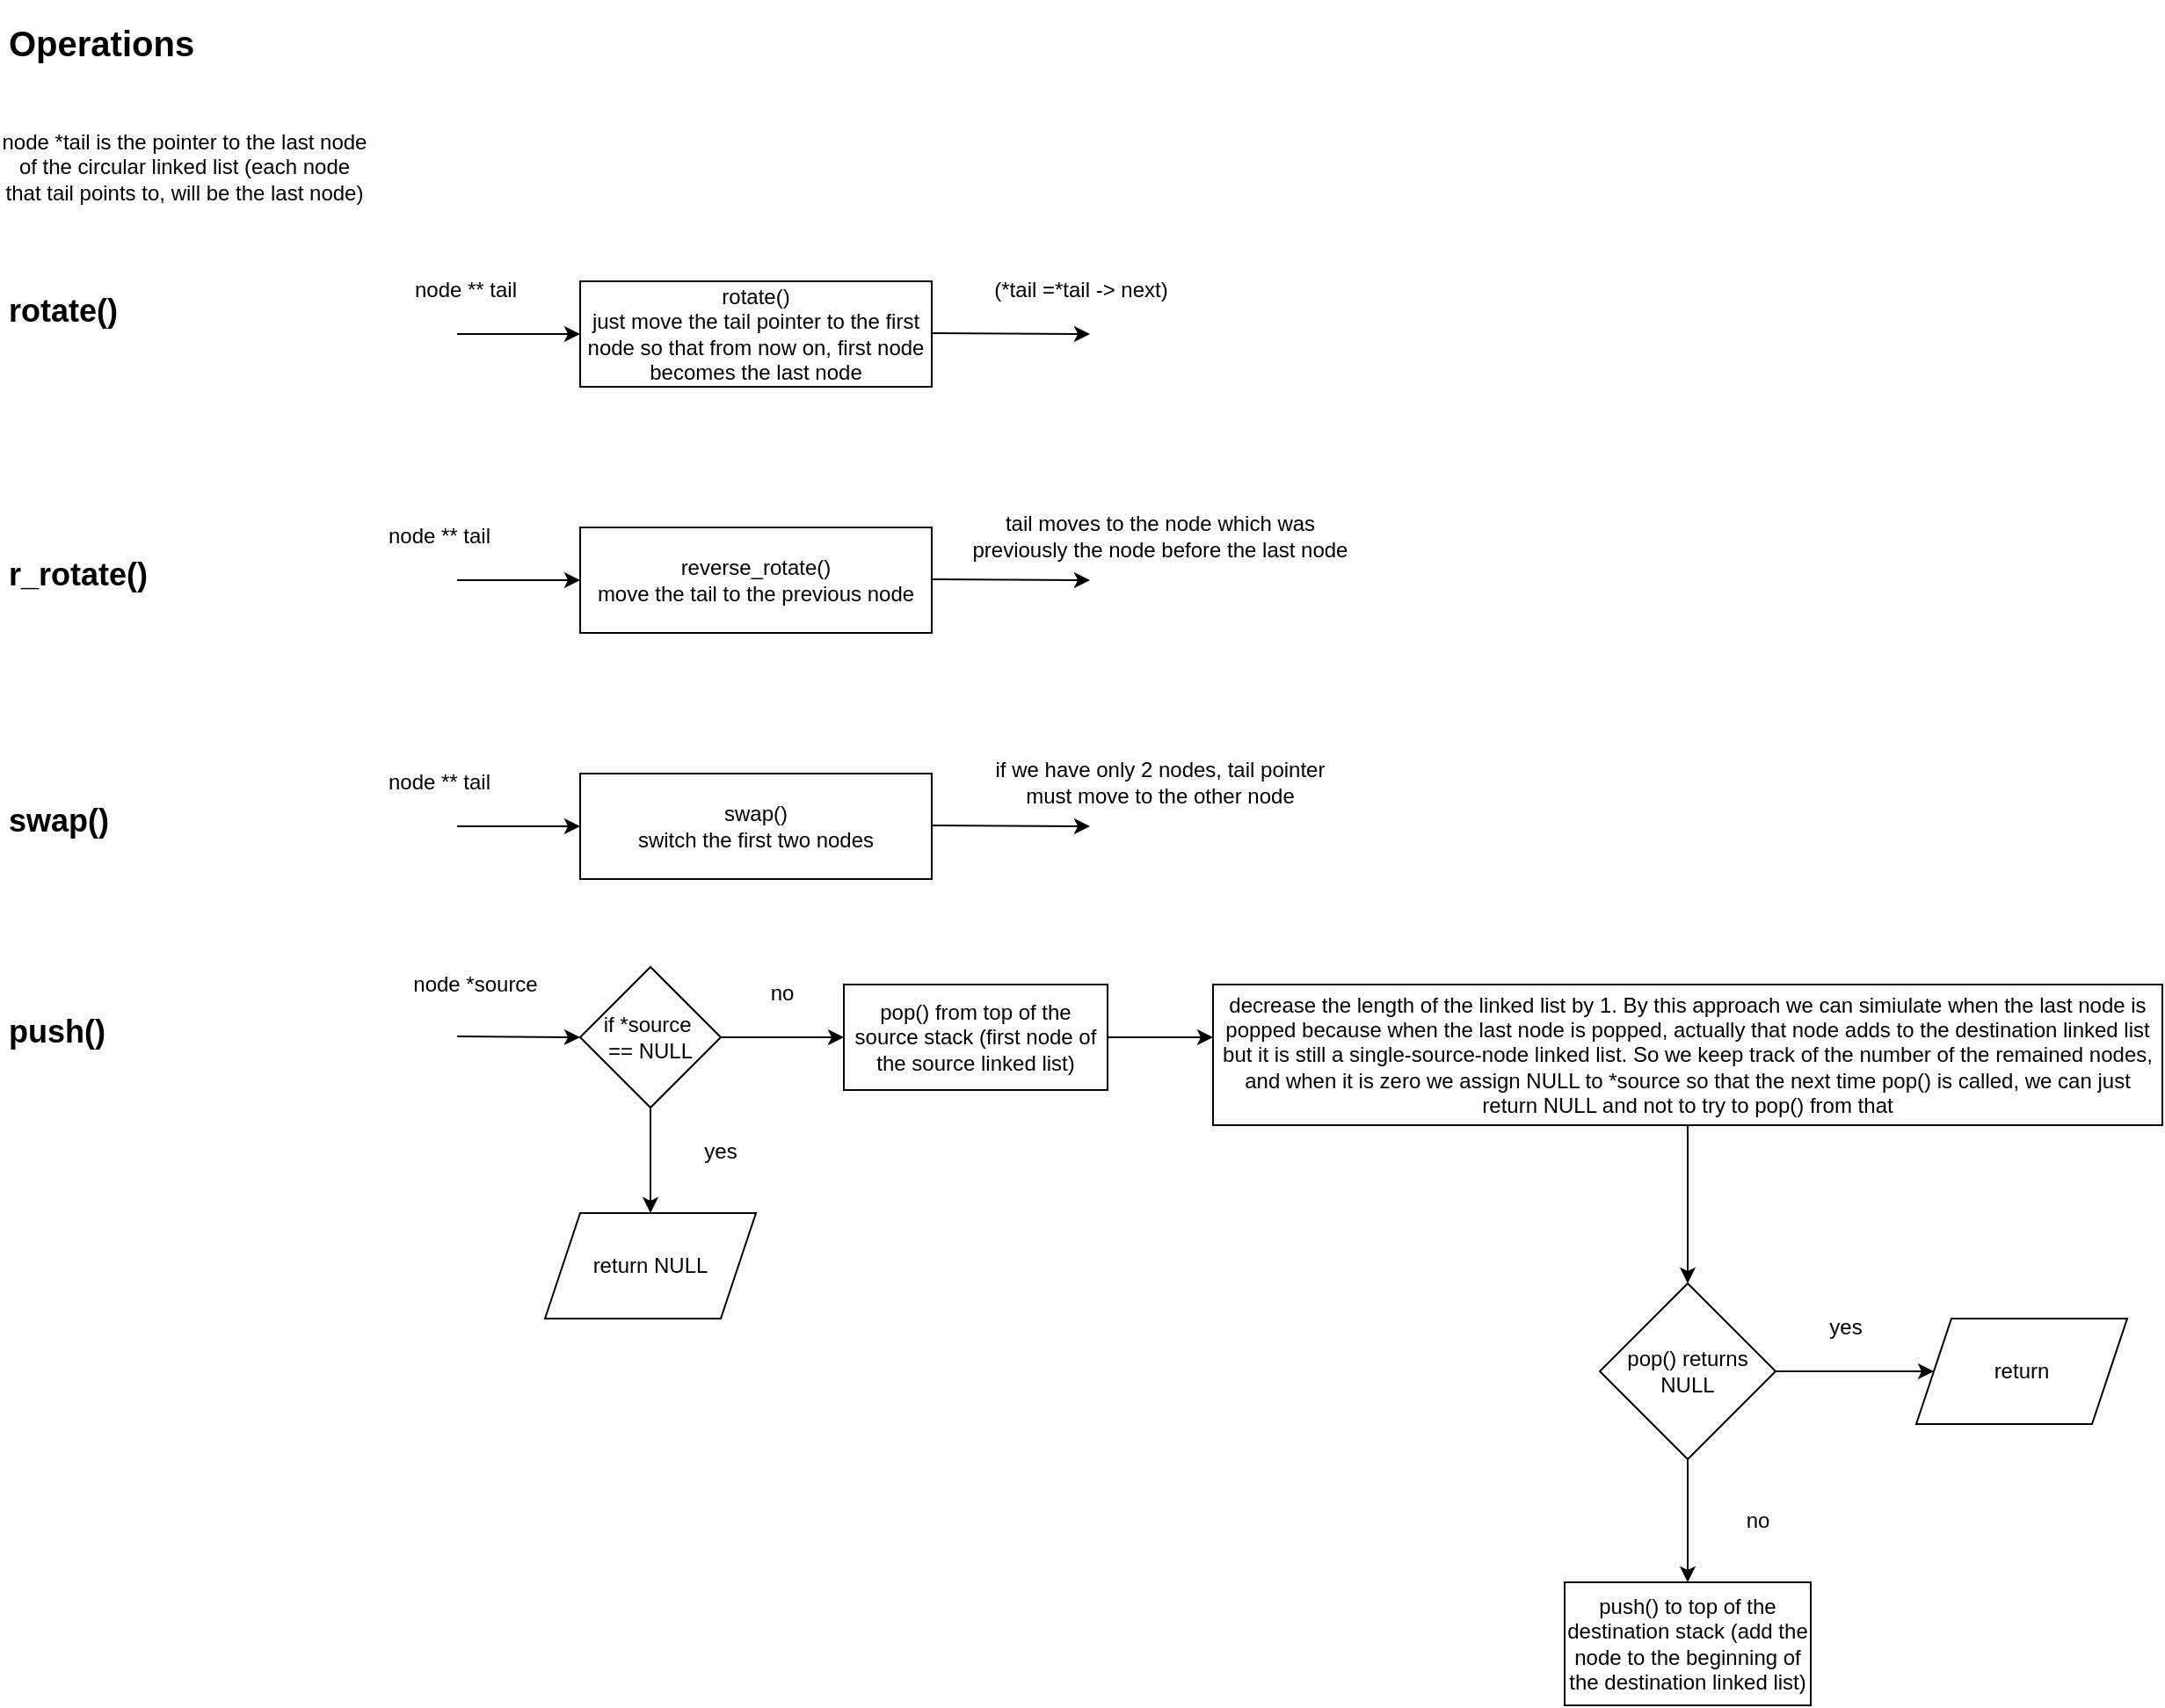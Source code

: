 <mxfile>
    <diagram id="39vusc-8EuadyrklyyKX" name="Page-1">
        <mxGraphModel dx="1707" dy="1222" grid="1" gridSize="10" guides="1" tooltips="1" connect="1" arrows="1" fold="1" page="1" pageScale="1" pageWidth="3300" pageHeight="4681" math="0" shadow="0">
            <root>
                <mxCell id="0"/>
                <mxCell id="1" parent="0"/>
                <mxCell id="6" style="edgeStyle=none;html=1;" parent="1" edge="1">
                    <mxGeometry relative="1" as="geometry">
                        <mxPoint x="700" y="340" as="targetPoint"/>
                        <mxPoint x="610" y="339.5" as="sourcePoint"/>
                    </mxGeometry>
                </mxCell>
                <mxCell id="3" value="rotate()&lt;br&gt;just move the tail pointer to the first node so that from now on, first node becomes the last node" style="rounded=0;whiteSpace=wrap;html=1;" parent="1" vertex="1">
                    <mxGeometry x="410" y="310" width="200" height="60" as="geometry"/>
                </mxCell>
                <mxCell id="4" value="" style="endArrow=classic;html=1;" parent="1" edge="1">
                    <mxGeometry width="50" height="50" relative="1" as="geometry">
                        <mxPoint x="340" y="340" as="sourcePoint"/>
                        <mxPoint x="410" y="340" as="targetPoint"/>
                    </mxGeometry>
                </mxCell>
                <mxCell id="5" value="node ** tail" style="text;html=1;strokeColor=none;fillColor=none;align=center;verticalAlign=middle;whiteSpace=wrap;rounded=0;" parent="1" vertex="1">
                    <mxGeometry x="300" y="300" width="90" height="30" as="geometry"/>
                </mxCell>
                <mxCell id="7" value="(*tail =*tail -&amp;gt; next)" style="text;html=1;strokeColor=none;fillColor=none;align=center;verticalAlign=middle;whiteSpace=wrap;rounded=0;" parent="1" vertex="1">
                    <mxGeometry x="640" y="300" width="110" height="30" as="geometry"/>
                </mxCell>
                <mxCell id="10" style="edgeStyle=none;html=1;" parent="1" edge="1">
                    <mxGeometry relative="1" as="geometry">
                        <mxPoint x="700" y="480" as="targetPoint"/>
                        <mxPoint x="610" y="479.5" as="sourcePoint"/>
                    </mxGeometry>
                </mxCell>
                <mxCell id="11" value="reverse_rotate()&lt;br&gt;move the tail to the previous node" style="rounded=0;whiteSpace=wrap;html=1;" parent="1" vertex="1">
                    <mxGeometry x="410" y="450" width="200" height="60" as="geometry"/>
                </mxCell>
                <mxCell id="12" value="" style="endArrow=classic;html=1;" parent="1" edge="1">
                    <mxGeometry width="50" height="50" relative="1" as="geometry">
                        <mxPoint x="340" y="480" as="sourcePoint"/>
                        <mxPoint x="410" y="480" as="targetPoint"/>
                    </mxGeometry>
                </mxCell>
                <mxCell id="13" value="node ** tail" style="text;html=1;strokeColor=none;fillColor=none;align=center;verticalAlign=middle;whiteSpace=wrap;rounded=0;" parent="1" vertex="1">
                    <mxGeometry x="290" y="440" width="80" height="30" as="geometry"/>
                </mxCell>
                <mxCell id="14" value="tail moves to the node which was previously the node before the last node" style="text;html=1;strokeColor=none;fillColor=none;align=center;verticalAlign=middle;whiteSpace=wrap;rounded=0;" parent="1" vertex="1">
                    <mxGeometry x="630" y="440" width="220" height="30" as="geometry"/>
                </mxCell>
                <mxCell id="15" style="edgeStyle=none;html=1;" parent="1" edge="1">
                    <mxGeometry relative="1" as="geometry">
                        <mxPoint x="700" y="620" as="targetPoint"/>
                        <mxPoint x="610" y="619.5" as="sourcePoint"/>
                    </mxGeometry>
                </mxCell>
                <mxCell id="16" value="swap()&lt;br&gt;switch the first two nodes" style="rounded=0;whiteSpace=wrap;html=1;" parent="1" vertex="1">
                    <mxGeometry x="410" y="590" width="200" height="60" as="geometry"/>
                </mxCell>
                <mxCell id="17" value="" style="endArrow=classic;html=1;" parent="1" edge="1">
                    <mxGeometry width="50" height="50" relative="1" as="geometry">
                        <mxPoint x="340" y="620" as="sourcePoint"/>
                        <mxPoint x="410" y="620" as="targetPoint"/>
                    </mxGeometry>
                </mxCell>
                <mxCell id="18" value="node ** tail" style="text;html=1;strokeColor=none;fillColor=none;align=center;verticalAlign=middle;whiteSpace=wrap;rounded=0;" parent="1" vertex="1">
                    <mxGeometry x="290" y="580" width="80" height="30" as="geometry"/>
                </mxCell>
                <mxCell id="19" value="if we have only 2 nodes, tail pointer must move to the other node" style="text;html=1;strokeColor=none;fillColor=none;align=center;verticalAlign=middle;whiteSpace=wrap;rounded=0;" parent="1" vertex="1">
                    <mxGeometry x="640" y="580" width="200" height="30" as="geometry"/>
                </mxCell>
                <mxCell id="20" value="&lt;h1 style=&quot;font-size: 18px;&quot;&gt;&lt;font style=&quot;font-size: 18px;&quot;&gt;rotate()&lt;/font&gt;&lt;/h1&gt;&lt;p style=&quot;font-size: 18px;&quot;&gt;&lt;br&gt;&lt;/p&gt;" style="text;html=1;strokeColor=none;fillColor=none;spacing=5;spacingTop=-20;whiteSpace=wrap;overflow=hidden;rounded=0;" parent="1" vertex="1">
                    <mxGeometry x="80" y="315" width="120" height="50" as="geometry"/>
                </mxCell>
                <mxCell id="21" value="&lt;h1&gt;&lt;font style=&quot;font-size: 18px;&quot;&gt;swap()&lt;/font&gt;&lt;/h1&gt;" style="text;html=1;strokeColor=none;fillColor=none;spacing=5;spacingTop=-20;whiteSpace=wrap;overflow=hidden;rounded=0;" parent="1" vertex="1">
                    <mxGeometry x="80" y="595" width="120" height="50" as="geometry"/>
                </mxCell>
                <mxCell id="22" value="&lt;h1&gt;&lt;font style=&quot;font-size: 18px;&quot;&gt;r_rotate()&lt;/font&gt;&lt;/h1&gt;" style="text;html=1;strokeColor=none;fillColor=none;spacing=5;spacingTop=-20;whiteSpace=wrap;overflow=hidden;rounded=0;" parent="1" vertex="1">
                    <mxGeometry x="80" y="455" width="120" height="50" as="geometry"/>
                </mxCell>
                <mxCell id="23" value="&lt;h1&gt;&lt;font style=&quot;font-size: 18px;&quot;&gt;push()&lt;/font&gt;&lt;/h1&gt;" style="text;html=1;strokeColor=none;fillColor=none;spacing=5;spacingTop=-20;whiteSpace=wrap;overflow=hidden;rounded=0;" parent="1" vertex="1">
                    <mxGeometry x="80" y="715" width="120" height="50" as="geometry"/>
                </mxCell>
                <mxCell id="26" style="edgeStyle=none;html=1;exitX=1;exitY=0.5;exitDx=0;exitDy=0;" parent="1" source="25" edge="1">
                    <mxGeometry relative="1" as="geometry">
                        <mxPoint x="770" y="740" as="targetPoint"/>
                        <mxPoint x="1100" y="739.5" as="sourcePoint"/>
                    </mxGeometry>
                </mxCell>
                <mxCell id="25" value="pop() from top of the source stack (first node of the source linked list)" style="rounded=0;whiteSpace=wrap;html=1;" parent="1" vertex="1">
                    <mxGeometry x="560" y="710" width="150" height="60" as="geometry"/>
                </mxCell>
                <mxCell id="27" value="push() to top of the destination stack (add the node to the beginning of the destination linked list)" style="rounded=0;whiteSpace=wrap;html=1;" parent="1" vertex="1">
                    <mxGeometry x="970" y="1050" width="140" height="70" as="geometry"/>
                </mxCell>
                <mxCell id="28" value="" style="endArrow=classic;html=1;" parent="1" edge="1">
                    <mxGeometry width="50" height="50" relative="1" as="geometry">
                        <mxPoint x="340" y="739.5" as="sourcePoint"/>
                        <mxPoint x="410" y="740" as="targetPoint"/>
                    </mxGeometry>
                </mxCell>
                <mxCell id="29" value="node *source" style="text;html=1;align=center;verticalAlign=middle;resizable=0;points=[];autosize=1;strokeColor=none;fillColor=none;" parent="1" vertex="1">
                    <mxGeometry x="305" y="695" width="90" height="30" as="geometry"/>
                </mxCell>
                <mxCell id="32" style="edgeStyle=none;html=1;" parent="1" source="31" edge="1">
                    <mxGeometry relative="1" as="geometry">
                        <mxPoint x="450" y="840" as="targetPoint"/>
                    </mxGeometry>
                </mxCell>
                <mxCell id="35" style="edgeStyle=none;html=1;exitX=1;exitY=0.5;exitDx=0;exitDy=0;" parent="1" source="31" edge="1">
                    <mxGeometry relative="1" as="geometry">
                        <mxPoint x="560" y="740" as="targetPoint"/>
                    </mxGeometry>
                </mxCell>
                <mxCell id="31" value="if *source&amp;nbsp;&lt;br&gt;== NULL" style="rhombus;whiteSpace=wrap;html=1;" parent="1" vertex="1">
                    <mxGeometry x="410" y="700" width="80" height="80" as="geometry"/>
                </mxCell>
                <mxCell id="33" value="yes" style="text;html=1;strokeColor=none;fillColor=none;align=center;verticalAlign=middle;whiteSpace=wrap;rounded=0;" parent="1" vertex="1">
                    <mxGeometry x="460" y="790" width="60" height="30" as="geometry"/>
                </mxCell>
                <mxCell id="34" value="return NULL" style="shape=parallelogram;perimeter=parallelogramPerimeter;whiteSpace=wrap;html=1;fixedSize=1;" parent="1" vertex="1">
                    <mxGeometry x="390" y="840" width="120" height="60" as="geometry"/>
                </mxCell>
                <mxCell id="36" value="no" style="text;html=1;strokeColor=none;fillColor=none;align=center;verticalAlign=middle;whiteSpace=wrap;rounded=0;" parent="1" vertex="1">
                    <mxGeometry x="495" y="700" width="60" height="30" as="geometry"/>
                </mxCell>
                <mxCell id="39" style="edgeStyle=none;html=1;" parent="1" source="38" edge="1">
                    <mxGeometry relative="1" as="geometry">
                        <mxPoint x="1040" y="880" as="targetPoint"/>
                    </mxGeometry>
                </mxCell>
                <mxCell id="38" value="decrease the length of the linked list by 1. By this approach we can simiulate when the last node is popped because when the last node is popped, actually that node adds to the destination linked list but it is still a single-source-node linked list. So we keep track of the number of the remained nodes, and when it is zero we assign NULL to *source so that the next time pop() is called, we can just return NULL and not to try to pop() from that" style="rounded=0;whiteSpace=wrap;html=1;" parent="1" vertex="1">
                    <mxGeometry x="770" y="710" width="540" height="80" as="geometry"/>
                </mxCell>
                <mxCell id="41" style="edgeStyle=none;html=1;entryX=0;entryY=0.5;entryDx=0;entryDy=0;" parent="1" source="40" target="43" edge="1">
                    <mxGeometry relative="1" as="geometry">
                        <mxPoint x="1150" y="930" as="targetPoint"/>
                    </mxGeometry>
                </mxCell>
                <mxCell id="44" style="edgeStyle=none;html=1;entryX=0.5;entryY=0;entryDx=0;entryDy=0;" parent="1" source="40" target="27" edge="1">
                    <mxGeometry relative="1" as="geometry"/>
                </mxCell>
                <mxCell id="40" value="pop() returns&lt;br&gt;NULL" style="rhombus;whiteSpace=wrap;html=1;" parent="1" vertex="1">
                    <mxGeometry x="990" y="880" width="100" height="100" as="geometry"/>
                </mxCell>
                <mxCell id="42" value="yes" style="text;html=1;strokeColor=none;fillColor=none;align=center;verticalAlign=middle;whiteSpace=wrap;rounded=0;" parent="1" vertex="1">
                    <mxGeometry x="1100" y="890" width="60" height="30" as="geometry"/>
                </mxCell>
                <mxCell id="43" value="return" style="shape=parallelogram;perimeter=parallelogramPerimeter;whiteSpace=wrap;html=1;fixedSize=1;" parent="1" vertex="1">
                    <mxGeometry x="1170" y="900" width="120" height="60" as="geometry"/>
                </mxCell>
                <mxCell id="45" value="no" style="text;html=1;strokeColor=none;fillColor=none;align=center;verticalAlign=middle;whiteSpace=wrap;rounded=0;" parent="1" vertex="1">
                    <mxGeometry x="1050" y="1000" width="60" height="30" as="geometry"/>
                </mxCell>
                <mxCell id="48" value="node *tail is the pointer to the last node of the circular linked list (each node that tail points to, will be the last node)" style="text;html=1;strokeColor=none;fillColor=none;align=center;verticalAlign=middle;whiteSpace=wrap;rounded=0;" parent="1" vertex="1">
                    <mxGeometry x="80" y="210" width="210" height="70" as="geometry"/>
                </mxCell>
                <mxCell id="49" value="&lt;h1 style=&quot;font-size: 20px;&quot;&gt;&lt;font style=&quot;font-size: 20px;&quot;&gt;Operations&lt;/font&gt;&lt;/h1&gt;&lt;p style=&quot;font-size: 20px;&quot;&gt;&lt;br&gt;&lt;/p&gt;" style="text;html=1;strokeColor=none;fillColor=none;spacing=5;spacingTop=-20;whiteSpace=wrap;overflow=hidden;rounded=0;" parent="1" vertex="1">
                    <mxGeometry x="80" y="160" width="190" height="40" as="geometry"/>
                </mxCell>
            </root>
        </mxGraphModel>
    </diagram>
</mxfile>